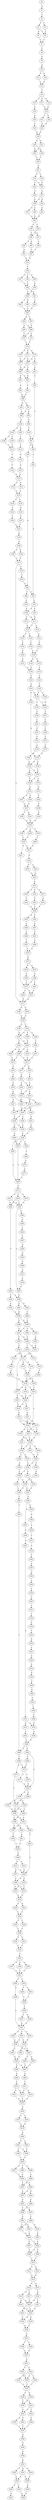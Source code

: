 strict digraph  {
	S0 -> S1 [ label = A ];
	S1 -> S2 [ label = T ];
	S2 -> S3 [ label = C ];
	S2 -> S4 [ label = T ];
	S3 -> S5 [ label = A ];
	S3 -> S6 [ label = T ];
	S4 -> S6 [ label = T ];
	S5 -> S7 [ label = C ];
	S6 -> S7 [ label = C ];
	S7 -> S8 [ label = C ];
	S8 -> S9 [ label = A ];
	S9 -> S10 [ label = A ];
	S10 -> S11 [ label = G ];
	S10 -> S12 [ label = A ];
	S11 -> S13 [ label = C ];
	S12 -> S13 [ label = C ];
	S13 -> S14 [ label = T ];
	S14 -> S15 [ label = C ];
	S14 -> S16 [ label = G ];
	S14 -> S17 [ label = A ];
	S15 -> S18 [ label = C ];
	S16 -> S19 [ label = A ];
	S17 -> S19 [ label = A ];
	S18 -> S20 [ label = G ];
	S19 -> S21 [ label = T ];
	S19 -> S22 [ label = A ];
	S20 -> S23 [ label = C ];
	S21 -> S24 [ label = G ];
	S22 -> S24 [ label = G ];
	S23 -> S25 [ label = A ];
	S24 -> S25 [ label = A ];
	S25 -> S26 [ label = A ];
	S25 -> S27 [ label = G ];
	S26 -> S28 [ label = A ];
	S26 -> S29 [ label = G ];
	S27 -> S28 [ label = A ];
	S28 -> S30 [ label = C ];
	S29 -> S30 [ label = C ];
	S30 -> S31 [ label = A ];
	S31 -> S32 [ label = C ];
	S31 -> S33 [ label = T ];
	S32 -> S34 [ label = T ];
	S32 -> S35 [ label = C ];
	S33 -> S35 [ label = C ];
	S34 -> S36 [ label = G ];
	S35 -> S37 [ label = A ];
	S36 -> S38 [ label = G ];
	S37 -> S39 [ label = A ];
	S37 -> S38 [ label = G ];
	S38 -> S40 [ label = C ];
	S38 -> S41 [ label = A ];
	S39 -> S42 [ label = G ];
	S40 -> S43 [ label = A ];
	S41 -> S43 [ label = A ];
	S42 -> S43 [ label = A ];
	S43 -> S44 [ label = G ];
	S43 -> S45 [ label = T ];
	S44 -> S46 [ label = A ];
	S44 -> S47 [ label = G ];
	S45 -> S46 [ label = A ];
	S46 -> S48 [ label = T ];
	S46 -> S49 [ label = G ];
	S47 -> S50 [ label = C ];
	S48 -> S51 [ label = G ];
	S49 -> S52 [ label = T ];
	S50 -> S52 [ label = T ];
	S51 -> S53 [ label = G ];
	S52 -> S53 [ label = G ];
	S53 -> S54 [ label = T ];
	S54 -> S55 [ label = T ];
	S54 -> S56 [ label = A ];
	S54 -> S57 [ label = C ];
	S55 -> S58 [ label = C ];
	S56 -> S59 [ label = G ];
	S57 -> S58 [ label = C ];
	S58 -> S60 [ label = A ];
	S58 -> S61 [ label = G ];
	S59 -> S60 [ label = A ];
	S60 -> S62 [ label = G ];
	S60 -> S63 [ label = T ];
	S61 -> S64 [ label = C ];
	S62 -> S65 [ label = A ];
	S63 -> S65 [ label = A ];
	S64 -> S65 [ label = A ];
	S65 -> S66 [ label = A ];
	S65 -> S67 [ label = C ];
	S66 -> S68 [ label = A ];
	S66 -> S69 [ label = G ];
	S67 -> S68 [ label = A ];
	S68 -> S70 [ label = T ];
	S68 -> S71 [ label = C ];
	S69 -> S70 [ label = T ];
	S70 -> S72 [ label = T ];
	S71 -> S72 [ label = T ];
	S72 -> S73 [ label = A ];
	S72 -> S74 [ label = G ];
	S72 -> S75 [ label = T ];
	S73 -> S76 [ label = A ];
	S73 -> S77 [ label = C ];
	S74 -> S76 [ label = A ];
	S74 -> S78 [ label = T ];
	S75 -> S77 [ label = C ];
	S76 -> S79 [ label = T ];
	S76 -> S80 [ label = A ];
	S77 -> S80 [ label = A ];
	S78 -> S81 [ label = C ];
	S79 -> S82 [ label = G ];
	S80 -> S82 [ label = G ];
	S80 -> S83 [ label = A ];
	S81 -> S84 [ label = C ];
	S82 -> S85 [ label = C ];
	S83 -> S86 [ label = A ];
	S84 -> S87 [ label = C ];
	S85 -> S88 [ label = A ];
	S86 -> S88 [ label = A ];
	S87 -> S89 [ label = A ];
	S87 -> S90 [ label = G ];
	S88 -> S91 [ label = G ];
	S88 -> S92 [ label = A ];
	S89 -> S93 [ label = A ];
	S90 -> S94 [ label = G ];
	S91 -> S95 [ label = G ];
	S91 -> S96 [ label = A ];
	S92 -> S96 [ label = A ];
	S93 -> S97 [ label = A ];
	S94 -> S97 [ label = A ];
	S94 -> S98 [ label = C ];
	S95 -> S99 [ label = G ];
	S96 -> S100 [ label = A ];
	S97 -> S101 [ label = G ];
	S98 -> S102 [ label = A ];
	S99 -> S103 [ label = T ];
	S100 -> S104 [ label = A ];
	S100 -> S105 [ label = G ];
	S101 -> S106 [ label = A ];
	S101 -> S107 [ label = T ];
	S102 -> S106 [ label = A ];
	S103 -> S87 [ label = C ];
	S104 -> S108 [ label = G ];
	S104 -> S109 [ label = C ];
	S105 -> S110 [ label = T ];
	S106 -> S111 [ label = G ];
	S106 -> S112 [ label = C ];
	S107 -> S111 [ label = G ];
	S108 -> S113 [ label = T ];
	S109 -> S113 [ label = T ];
	S110 -> S114 [ label = C ];
	S111 -> S115 [ label = G ];
	S111 -> S116 [ label = A ];
	S112 -> S115 [ label = G ];
	S113 -> S117 [ label = T ];
	S114 -> S118 [ label = C ];
	S115 -> S119 [ label = C ];
	S115 -> S120 [ label = T ];
	S116 -> S121 [ label = A ];
	S117 -> S122 [ label = C ];
	S118 -> S123 [ label = A ];
	S119 -> S124 [ label = C ];
	S120 -> S125 [ label = T ];
	S121 -> S126 [ label = G ];
	S122 -> S127 [ label = A ];
	S123 -> S127 [ label = A ];
	S124 -> S128 [ label = A ];
	S125 -> S129 [ label = C ];
	S126 -> S129 [ label = C ];
	S127 -> S130 [ label = A ];
	S127 -> S131 [ label = G ];
	S128 -> S132 [ label = A ];
	S129 -> S133 [ label = T ];
	S129 -> S134 [ label = G ];
	S130 -> S135 [ label = A ];
	S131 -> S135 [ label = A ];
	S132 -> S136 [ label = G ];
	S133 -> S137 [ label = T ];
	S134 -> S136 [ label = G ];
	S135 -> S138 [ label = A ];
	S135 -> S139 [ label = T ];
	S136 -> S140 [ label = A ];
	S137 -> S141 [ label = C ];
	S138 -> S142 [ label = C ];
	S139 -> S143 [ label = G ];
	S140 -> S144 [ label = G ];
	S141 -> S145 [ label = A ];
	S142 -> S146 [ label = T ];
	S143 -> S147 [ label = G ];
	S144 -> S148 [ label = G ];
	S144 -> S149 [ label = G ];
	S145 -> S150 [ label = T ];
	S145 -> S148 [ label = G ];
	S146 -> S151 [ label = C ];
	S147 -> S151 [ label = C ];
	S148 -> S152 [ label = T ];
	S148 -> S153 [ label = G ];
	S149 -> S154 [ label = A ];
	S150 -> S153 [ label = G ];
	S151 -> S155 [ label = A ];
	S152 -> S156 [ label = C ];
	S153 -> S157 [ label = T ];
	S154 -> S158 [ label = A ];
	S154 -> S159 [ label = G ];
	S155 -> S160 [ label = A ];
	S156 -> S161 [ label = G ];
	S157 -> S162 [ label = A ];
	S158 -> S163 [ label = C ];
	S159 -> S164 [ label = A ];
	S159 -> S163 [ label = C ];
	S160 -> S165 [ label = A ];
	S160 -> S166 [ label = G ];
	S161 -> S167 [ label = C ];
	S162 -> S168 [ label = T ];
	S163 -> S169 [ label = G ];
	S163 -> S170 [ label = C ];
	S164 -> S169 [ label = G ];
	S165 -> S171 [ label = G ];
	S166 -> S171 [ label = G ];
	S167 -> S172 [ label = C ];
	S168 -> S173 [ label = T ];
	S169 -> S174 [ label = A ];
	S170 -> S175 [ label = G ];
	S171 -> S176 [ label = A ];
	S171 -> S177 [ label = A ];
	S172 -> S178 [ label = A ];
	S173 -> S179 [ label = C ];
	S174 -> S180 [ label = A ];
	S174 -> S181 [ label = G ];
	S175 -> S182 [ label = T ];
	S176 -> S183 [ label = T ];
	S177 -> S184 [ label = G ];
	S177 -> S185 [ label = A ];
	S178 -> S186 [ label = G ];
	S179 -> S154 [ label = A ];
	S180 -> S187 [ label = A ];
	S181 -> S187 [ label = A ];
	S182 -> S188 [ label = C ];
	S183 -> S94 [ label = G ];
	S184 -> S189 [ label = G ];
	S185 -> S189 [ label = G ];
	S186 -> S159 [ label = G ];
	S187 -> S190 [ label = C ];
	S187 -> S191 [ label = A ];
	S188 -> S192 [ label = G ];
	S189 -> S193 [ label = C ];
	S189 -> S194 [ label = A ];
	S190 -> S195 [ label = G ];
	S191 -> S195 [ label = G ];
	S192 -> S195 [ label = G ];
	S193 -> S196 [ label = C ];
	S193 -> S197 [ label = A ];
	S193 -> S198 [ label = T ];
	S194 -> S197 [ label = A ];
	S195 -> S199 [ label = C ];
	S195 -> S200 [ label = A ];
	S195 -> S201 [ label = T ];
	S196 -> S202 [ label = T ];
	S197 -> S203 [ label = C ];
	S197 -> S204 [ label = G ];
	S198 -> S204 [ label = G ];
	S199 -> S205 [ label = T ];
	S200 -> S205 [ label = T ];
	S201 -> S206 [ label = C ];
	S202 -> S207 [ label = T ];
	S203 -> S208 [ label = A ];
	S203 -> S209 [ label = G ];
	S204 -> S209 [ label = G ];
	S204 -> S210 [ label = C ];
	S205 -> S211 [ label = C ];
	S205 -> S212 [ label = A ];
	S206 -> S212 [ label = A ];
	S207 -> S213 [ label = C ];
	S208 -> S214 [ label = T ];
	S209 -> S213 [ label = C ];
	S209 -> S214 [ label = T ];
	S210 -> S213 [ label = C ];
	S211 -> S215 [ label = T ];
	S212 -> S216 [ label = G ];
	S213 -> S217 [ label = T ];
	S213 -> S218 [ label = G ];
	S214 -> S219 [ label = A ];
	S215 -> S220 [ label = C ];
	S215 -> S221 [ label = A ];
	S216 -> S222 [ label = C ];
	S216 -> S223 [ label = G ];
	S217 -> S224 [ label = G ];
	S218 -> S225 [ label = C ];
	S219 -> S226 [ label = A ];
	S220 -> S177 [ label = A ];
	S221 -> S177 [ label = A ];
	S222 -> S227 [ label = A ];
	S223 -> S227 [ label = A ];
	S224 -> S228 [ label = C ];
	S224 -> S229 [ label = T ];
	S225 -> S228 [ label = C ];
	S226 -> S230 [ label = A ];
	S227 -> S231 [ label = A ];
	S228 -> S232 [ label = T ];
	S228 -> S233 [ label = C ];
	S229 -> S232 [ label = T ];
	S230 -> S234 [ label = A ];
	S231 -> S235 [ label = C ];
	S231 -> S236 [ label = T ];
	S231 -> S237 [ label = G ];
	S232 -> S238 [ label = G ];
	S232 -> S239 [ label = C ];
	S233 -> S240 [ label = A ];
	S234 -> S241 [ label = T ];
	S234 -> S240 [ label = A ];
	S235 -> S242 [ label = C ];
	S236 -> S243 [ label = T ];
	S237 -> S244 [ label = A ];
	S238 -> S245 [ label = C ];
	S239 -> S245 [ label = C ];
	S240 -> S246 [ label = G ];
	S240 -> S247 [ label = A ];
	S241 -> S247 [ label = A ];
	S242 -> S248 [ label = C ];
	S243 -> S248 [ label = C ];
	S244 -> S248 [ label = C ];
	S245 -> S249 [ label = T ];
	S245 -> S250 [ label = C ];
	S246 -> S251 [ label = G ];
	S247 -> S249 [ label = T ];
	S248 -> S252 [ label = T ];
	S248 -> S253 [ label = G ];
	S249 -> S254 [ label = T ];
	S249 -> S255 [ label = A ];
	S250 -> S254 [ label = T ];
	S251 -> S256 [ label = G ];
	S252 -> S257 [ label = A ];
	S253 -> S258 [ label = C ];
	S254 -> S259 [ label = C ];
	S255 -> S260 [ label = G ];
	S256 -> S259 [ label = C ];
	S257 -> S261 [ label = A ];
	S258 -> S262 [ label = C ];
	S259 -> S263 [ label = C ];
	S259 -> S264 [ label = T ];
	S259 -> S265 [ label = A ];
	S260 -> S263 [ label = C ];
	S261 -> S266 [ label = A ];
	S262 -> S267 [ label = T ];
	S263 -> S268 [ label = C ];
	S264 -> S269 [ label = C ];
	S265 -> S268 [ label = C ];
	S266 -> S270 [ label = G ];
	S267 -> S270 [ label = G ];
	S268 -> S271 [ label = C ];
	S269 -> S272 [ label = A ];
	S270 -> S273 [ label = G ];
	S271 -> S274 [ label = C ];
	S271 -> S275 [ label = G ];
	S271 -> S276 [ label = T ];
	S272 -> S277 [ label = G ];
	S273 -> S278 [ label = A ];
	S273 -> S279 [ label = G ];
	S274 -> S280 [ label = G ];
	S274 -> S281 [ label = A ];
	S275 -> S281 [ label = A ];
	S276 -> S281 [ label = A ];
	S276 -> S280 [ label = G ];
	S277 -> S268 [ label = C ];
	S278 -> S282 [ label = T ];
	S279 -> S283 [ label = A ];
	S280 -> S284 [ label = T ];
	S281 -> S285 [ label = G ];
	S281 -> S286 [ label = G ];
	S282 -> S215 [ label = T ];
	S282 -> S287 [ label = C ];
	S283 -> S215 [ label = T ];
	S284 -> S288 [ label = A ];
	S284 -> S289 [ label = T ];
	S285 -> S288 [ label = A ];
	S286 -> S290 [ label = G ];
	S287 -> S221 [ label = A ];
	S288 -> S291 [ label = A ];
	S288 -> S292 [ label = G ];
	S289 -> S293 [ label = C ];
	S290 -> S294 [ label = A ];
	S291 -> S295 [ label = A ];
	S292 -> S296 [ label = C ];
	S293 -> S295 [ label = A ];
	S294 -> S297 [ label = C ];
	S295 -> S298 [ label = G ];
	S295 -> S299 [ label = A ];
	S296 -> S299 [ label = A ];
	S297 -> S300 [ label = A ];
	S298 -> S301 [ label = A ];
	S299 -> S302 [ label = T ];
	S299 -> S301 [ label = A ];
	S299 -> S303 [ label = G ];
	S300 -> S304 [ label = G ];
	S301 -> S305 [ label = T ];
	S301 -> S306 [ label = G ];
	S302 -> S306 [ label = G ];
	S303 -> S307 [ label = A ];
	S304 -> S308 [ label = G ];
	S305 -> S309 [ label = G ];
	S306 -> S310 [ label = T ];
	S306 -> S311 [ label = C ];
	S307 -> S311 [ label = C ];
	S308 -> S312 [ label = A ];
	S309 -> S313 [ label = A ];
	S310 -> S314 [ label = C ];
	S310 -> S315 [ label = T ];
	S311 -> S313 [ label = A ];
	S312 -> S316 [ label = G ];
	S313 -> S317 [ label = A ];
	S313 -> S318 [ label = G ];
	S313 -> S319 [ label = A ];
	S314 -> S320 [ label = T ];
	S315 -> S321 [ label = C ];
	S316 -> S285 [ label = G ];
	S317 -> S322 [ label = G ];
	S317 -> S323 [ label = T ];
	S318 -> S324 [ label = A ];
	S319 -> S324 [ label = A ];
	S320 -> S325 [ label = G ];
	S321 -> S326 [ label = T ];
	S322 -> S327 [ label = A ];
	S322 -> S328 [ label = G ];
	S323 -> S328 [ label = G ];
	S324 -> S329 [ label = G ];
	S324 -> S330 [ label = C ];
	S325 -> S330 [ label = C ];
	S326 -> S330 [ label = C ];
	S327 -> S331 [ label = G ];
	S328 -> S332 [ label = A ];
	S329 -> S333 [ label = T ];
	S330 -> S333 [ label = T ];
	S330 -> S317 [ label = A ];
	S330 -> S334 [ label = G ];
	S331 -> S335 [ label = G ];
	S331 -> S336 [ label = A ];
	S332 -> S335 [ label = G ];
	S332 -> S336 [ label = A ];
	S333 -> S336 [ label = A ];
	S333 -> S322 [ label = G ];
	S334 -> S322 [ label = G ];
	S335 -> S337 [ label = A ];
	S335 -> S338 [ label = T ];
	S336 -> S337 [ label = A ];
	S336 -> S338 [ label = T ];
	S336 -> S339 [ label = G ];
	S337 -> S340 [ label = C ];
	S337 -> S341 [ label = A ];
	S338 -> S340 [ label = C ];
	S339 -> S340 [ label = C ];
	S340 -> S342 [ label = G ];
	S340 -> S343 [ label = C ];
	S340 -> S344 [ label = T ];
	S341 -> S344 [ label = T ];
	S342 -> S345 [ label = G ];
	S343 -> S345 [ label = G ];
	S344 -> S346 [ label = C ];
	S344 -> S347 [ label = A ];
	S345 -> S348 [ label = G ];
	S345 -> S349 [ label = C ];
	S346 -> S350 [ label = A ];
	S347 -> S348 [ label = G ];
	S348 -> S351 [ label = A ];
	S348 -> S352 [ label = C ];
	S349 -> S353 [ label = G ];
	S350 -> S352 [ label = C ];
	S351 -> S354 [ label = A ];
	S352 -> S355 [ label = T ];
	S352 -> S356 [ label = C ];
	S353 -> S356 [ label = C ];
	S354 -> S357 [ label = G ];
	S355 -> S358 [ label = C ];
	S356 -> S357 [ label = G ];
	S356 -> S358 [ label = C ];
	S357 -> S359 [ label = A ];
	S358 -> S360 [ label = T ];
	S359 -> S361 [ label = A ];
	S359 -> S362 [ label = C ];
	S360 -> S363 [ label = C ];
	S361 -> S364 [ label = A ];
	S362 -> S365 [ label = G ];
	S363 -> S366 [ label = T ];
	S364 -> S367 [ label = A ];
	S365 -> S368 [ label = C ];
	S366 -> S369 [ label = T ];
	S367 -> S370 [ label = G ];
	S368 -> S371 [ label = T ];
	S369 -> S372 [ label = C ];
	S369 -> S373 [ label = G ];
	S370 -> S374 [ label = A ];
	S370 -> S375 [ label = G ];
	S371 -> S376 [ label = C ];
	S372 -> S377 [ label = A ];
	S372 -> S378 [ label = T ];
	S373 -> S379 [ label = C ];
	S374 -> S380 [ label = A ];
	S375 -> S381 [ label = C ];
	S376 -> S382 [ label = T ];
	S377 -> S383 [ label = G ];
	S378 -> S383 [ label = G ];
	S379 -> S384 [ label = A ];
	S379 -> S385 [ label = G ];
	S380 -> S386 [ label = G ];
	S381 -> S386 [ label = G ];
	S382 -> S387 [ label = A ];
	S383 -> S388 [ label = C ];
	S383 -> S389 [ label = A ];
	S384 -> S390 [ label = G ];
	S384 -> S391 [ label = A ];
	S385 -> S391 [ label = A ];
	S385 -> S390 [ label = G ];
	S386 -> S392 [ label = G ];
	S386 -> S366 [ label = T ];
	S387 -> S393 [ label = G ];
	S388 -> S379 [ label = C ];
	S389 -> S394 [ label = A ];
	S389 -> S395 [ label = G ];
	S390 -> S396 [ label = T ];
	S390 -> S397 [ label = G ];
	S391 -> S398 [ label = A ];
	S391 -> S397 [ label = G ];
	S392 -> S383 [ label = G ];
	S392 -> S399 [ label = A ];
	S393 -> S400 [ label = C ];
	S394 -> S385 [ label = G ];
	S394 -> S384 [ label = A ];
	S395 -> S385 [ label = G ];
	S396 -> S401 [ label = A ];
	S397 -> S402 [ label = T ];
	S398 -> S403 [ label = C ];
	S399 -> S372 [ label = C ];
	S400 -> S404 [ label = C ];
	S401 -> S405 [ label = C ];
	S402 -> S405 [ label = C ];
	S403 -> S406 [ label = A ];
	S404 -> S407 [ label = C ];
	S405 -> S408 [ label = A ];
	S406 -> S409 [ label = A ];
	S406 -> S410 [ label = G ];
	S407 -> S411 [ label = C ];
	S408 -> S412 [ label = A ];
	S408 -> S413 [ label = G ];
	S409 -> S414 [ label = C ];
	S409 -> S415 [ label = T ];
	S410 -> S414 [ label = C ];
	S410 -> S415 [ label = T ];
	S411 -> S416 [ label = T ];
	S412 -> S406 [ label = A ];
	S413 -> S417 [ label = G ];
	S413 -> S406 [ label = A ];
	S414 -> S418 [ label = A ];
	S415 -> S418 [ label = A ];
	S416 -> S419 [ label = G ];
	S417 -> S409 [ label = A ];
	S418 -> S420 [ label = A ];
	S418 -> S421 [ label = G ];
	S419 -> S422 [ label = T ];
	S420 -> S423 [ label = C ];
	S421 -> S423 [ label = C ];
	S422 -> S424 [ label = A ];
	S423 -> S425 [ label = C ];
	S423 -> S426 [ label = T ];
	S424 -> S427 [ label = A ];
	S425 -> S428 [ label = T ];
	S426 -> S428 [ label = T ];
	S427 -> S429 [ label = G ];
	S428 -> S430 [ label = G ];
	S428 -> S431 [ label = T ];
	S429 -> S432 [ label = A ];
	S430 -> S433 [ label = C ];
	S431 -> S433 [ label = C ];
	S432 -> S434 [ label = G ];
	S433 -> S435 [ label = A ];
	S434 -> S436 [ label = C ];
	S435 -> S437 [ label = A ];
	S435 -> S438 [ label = T ];
	S435 -> S439 [ label = G ];
	S436 -> S440 [ label = G ];
	S437 -> S441 [ label = C ];
	S438 -> S441 [ label = C ];
	S439 -> S441 [ label = C ];
	S440 -> S442 [ label = C ];
	S441 -> S443 [ label = T ];
	S441 -> S444 [ label = C ];
	S442 -> S445 [ label = T ];
	S443 -> S446 [ label = T ];
	S443 -> S447 [ label = C ];
	S444 -> S448 [ label = A ];
	S445 -> S449 [ label = C ];
	S446 -> S450 [ label = C ];
	S447 -> S450 [ label = C ];
	S448 -> S451 [ label = A ];
	S449 -> S374 [ label = A ];
	S450 -> S452 [ label = T ];
	S451 -> S453 [ label = G ];
	S451 -> S454 [ label = C ];
	S451 -> S455 [ label = A ];
	S452 -> S456 [ label = G ];
	S452 -> S457 [ label = C ];
	S453 -> S458 [ label = A ];
	S454 -> S459 [ label = G ];
	S455 -> S459 [ label = G ];
	S455 -> S458 [ label = A ];
	S456 -> S451 [ label = A ];
	S457 -> S451 [ label = A ];
	S458 -> S460 [ label = G ];
	S458 -> S461 [ label = C ];
	S459 -> S461 [ label = C ];
	S459 -> S462 [ label = A ];
	S460 -> S463 [ label = A ];
	S461 -> S464 [ label = C ];
	S461 -> S465 [ label = G ];
	S462 -> S463 [ label = A ];
	S463 -> S466 [ label = G ];
	S463 -> S467 [ label = A ];
	S464 -> S467 [ label = A ];
	S465 -> S467 [ label = A ];
	S466 -> S468 [ label = A ];
	S467 -> S469 [ label = G ];
	S468 -> S470 [ label = C ];
	S469 -> S471 [ label = T ];
	S470 -> S472 [ label = G ];
	S470 -> S473 [ label = C ];
	S471 -> S473 [ label = C ];
	S471 -> S474 [ label = A ];
	S472 -> S475 [ label = C ];
	S473 -> S475 [ label = C ];
	S474 -> S475 [ label = C ];
	S475 -> S476 [ label = A ];
	S476 -> S477 [ label = G ];
	S476 -> S478 [ label = T ];
	S477 -> S479 [ label = A ];
	S478 -> S479 [ label = A ];
	S479 -> S480 [ label = A ];
	S480 -> S481 [ label = G ];
	S480 -> S482 [ label = T ];
	S481 -> S483 [ label = T ];
	S481 -> S484 [ label = C ];
	S482 -> S484 [ label = C ];
	S483 -> S485 [ label = T ];
	S484 -> S485 [ label = T ];
	S485 -> S486 [ label = T ];
	S485 -> S487 [ label = G ];
	S485 -> S488 [ label = C ];
	S486 -> S489 [ label = C ];
	S487 -> S489 [ label = C ];
	S488 -> S490 [ label = A ];
	S489 -> S491 [ label = G ];
	S489 -> S492 [ label = A ];
	S490 -> S491 [ label = G ];
	S491 -> S493 [ label = A ];
	S492 -> S493 [ label = A ];
	S492 -> S494 [ label = G ];
	S493 -> S495 [ label = A ];
	S494 -> S496 [ label = C ];
	S495 -> S497 [ label = A ];
	S495 -> S498 [ label = T ];
	S496 -> S498 [ label = T ];
	S497 -> S499 [ label = C ];
	S498 -> S500 [ label = G ];
	S499 -> S501 [ label = A ];
	S499 -> S502 [ label = G ];
	S500 -> S501 [ label = A ];
	S500 -> S503 [ label = C ];
	S501 -> S504 [ label = A ];
	S502 -> S505 [ label = G ];
	S503 -> S504 [ label = A ];
	S504 -> S506 [ label = C ];
	S504 -> S507 [ label = A ];
	S505 -> S506 [ label = C ];
	S506 -> S508 [ label = T ];
	S506 -> S509 [ label = C ];
	S507 -> S508 [ label = T ];
	S508 -> S510 [ label = T ];
	S509 -> S510 [ label = T ];
	S510 -> S511 [ label = A ];
	S510 -> S512 [ label = G ];
	S511 -> S513 [ label = A ];
	S512 -> S513 [ label = A ];
	S513 -> S514 [ label = G ];
	S513 -> S515 [ label = A ];
	S514 -> S516 [ label = A ];
	S514 -> S517 [ label = C ];
	S515 -> S518 [ label = G ];
	S516 -> S519 [ label = G ];
	S516 -> S520 [ label = A ];
	S517 -> S520 [ label = A ];
	S518 -> S520 [ label = A ];
	S518 -> S521 [ label = C ];
	S519 -> S522 [ label = A ];
	S520 -> S523 [ label = G ];
	S520 -> S522 [ label = A ];
	S521 -> S522 [ label = A ];
	S522 -> S524 [ label = A ];
	S522 -> S525 [ label = G ];
	S523 -> S524 [ label = A ];
	S524 -> S526 [ label = G ];
	S525 -> S526 [ label = G ];
	S526 -> S527 [ label = A ];
	S527 -> S528 [ label = T ];
	S527 -> S529 [ label = C ];
	S528 -> S530 [ label = G ];
	S529 -> S530 [ label = G ];
	S530 -> S531 [ label = A ];
	S531 -> S532 [ label = C ];
	S531 -> S533 [ label = T ];
	S532 -> S534 [ label = G ];
	S532 -> S535 [ label = A ];
	S532 -> S536 [ label = C ];
	S533 -> S535 [ label = A ];
	S534 -> S537 [ label = T ];
	S535 -> S537 [ label = T ];
	S536 -> S537 [ label = T ];
	S537 -> S538 [ label = C ];
	S537 -> S539 [ label = G ];
	S538 -> S540 [ label = T ];
	S538 -> S541 [ label = A ];
	S539 -> S540 [ label = T ];
	S540 -> S542 [ label = C ];
	S541 -> S543 [ label = T ];
	S541 -> S542 [ label = C ];
	S542 -> S544 [ label = C ];
	S542 -> S545 [ label = A ];
	S543 -> S546 [ label = G ];
	S544 -> S547 [ label = T ];
	S545 -> S547 [ label = T ];
	S546 -> S547 [ label = T ];
	S547 -> S548 [ label = G ];
	S548 -> S549 [ label = G ];
	S549 -> S550 [ label = G ];
	S550 -> S551 [ label = A ];
	S551 -> S552 [ label = C ];
	S551 -> S553 [ label = A ];
	S551 -> S554 [ label = G ];
	S552 -> S555 [ label = A ];
	S553 -> S556 [ label = C ];
	S553 -> S555 [ label = A ];
	S554 -> S556 [ label = C ];
	S555 -> S557 [ label = T ];
	S555 -> S558 [ label = C ];
	S556 -> S559 [ label = A ];
	S557 -> S560 [ label = G ];
	S558 -> S561 [ label = A ];
	S559 -> S560 [ label = G ];
}
